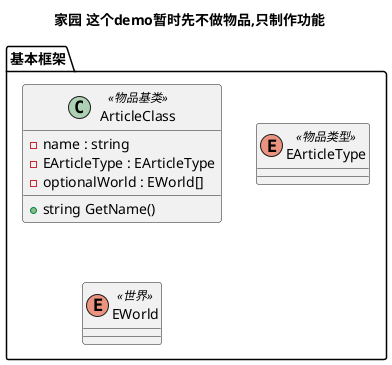 @startuml TNT
skinparam groupInheritance 4
title 家园 这个demo暂时先不做物品,只制作功能
package "基本框架"
{
    class ArticleClass <<物品基类>>
    {
    {field}-name : string
    {field}-EArticleType : EArticleType
    {field}-optionalWorld : EWorld[]
    +{method}string GetName()
    }

    enum EArticleType<<物品类型>>
    {
        
    }
    enum EWorld<<世界>>
    {
        
    }


}
@enduml
